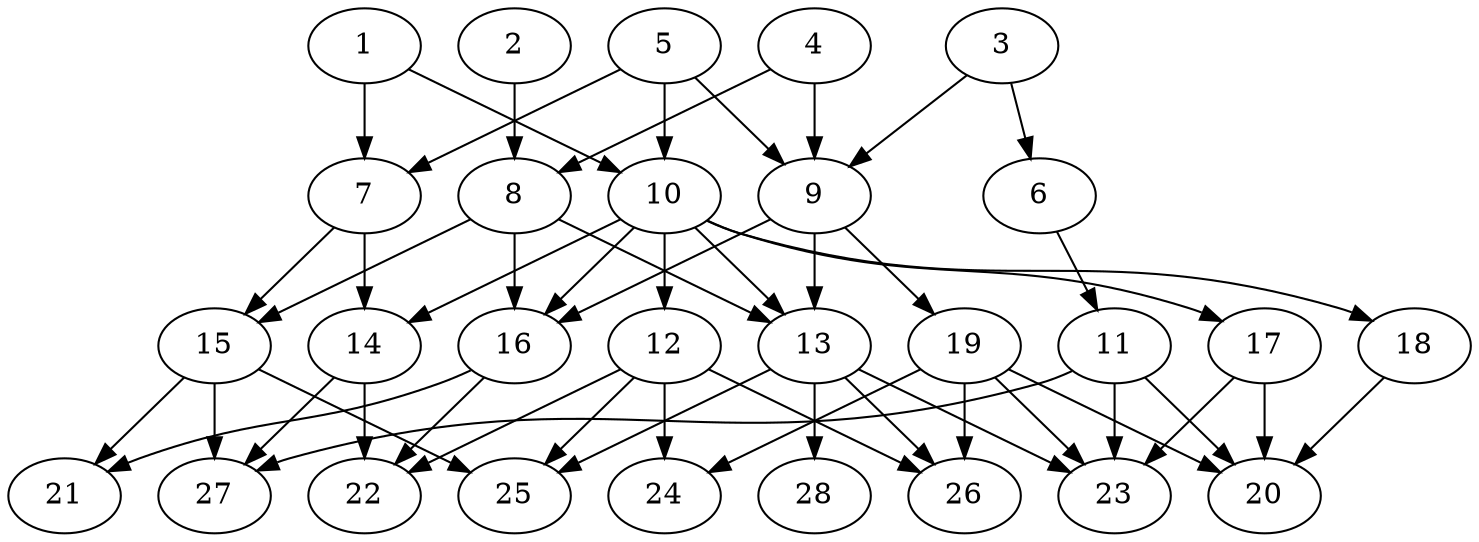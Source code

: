 // DAG (tier=2-normal, mode=data, n=28, ccr=0.413, fat=0.665, density=0.449, regular=0.545, jump=0.183, mindata=2097152, maxdata=16777216)
// DAG automatically generated by daggen at Sun Aug 24 16:33:34 2025
// /home/ermia/Project/Environments/daggen/bin/daggen --dot --ccr 0.413 --fat 0.665 --regular 0.545 --density 0.449 --jump 0.183 --mindata 2097152 --maxdata 16777216 -n 28 
digraph G {
  1 [size="4506377396745126400", alpha="0.15", expect_size="2253188698372563200"]
  1 -> 7 [size ="1642992972595200"]
  1 -> 10 [size ="1642992972595200"]
  2 [size="168300871848561824", alpha="0.20", expect_size="84150435924280912"]
  2 -> 8 [size ="169039854829568"]
  3 [size="855668245280438016", alpha="0.01", expect_size="427834122640219008"]
  3 -> 6 [size ="432693829435392"]
  3 -> 9 [size ="432693829435392"]
  4 [size="44919505574269648", alpha="0.12", expect_size="22459752787134824"]
  4 -> 8 [size ="1340456617115648"]
  4 -> 9 [size ="1340456617115648"]
  5 [size="401618539498429376", alpha="0.05", expect_size="200809269749214688"]
  5 -> 7 [size ="376677028855808"]
  5 -> 9 [size ="376677028855808"]
  5 -> 10 [size ="376677028855808"]
  6 [size="2999061749297984831488", alpha="0.11", expect_size="1499530874648992415744"]
  6 -> 11 [size ="1663720082112512"]
  7 [size="1011835185948405006336", alpha="0.12", expect_size="505917592974202503168"]
  7 -> 14 [size ="806299713404928"]
  7 -> 15 [size ="806299713404928"]
  8 [size="750650028456828160", alpha="0.07", expect_size="375325014228414080"]
  8 -> 13 [size ="725998865743872"]
  8 -> 15 [size ="725998865743872"]
  8 -> 16 [size ="725998865743872"]
  9 [size="3603353621072535", alpha="0.06", expect_size="1801676810536267"]
  9 -> 13 [size ="140462744666112"]
  9 -> 16 [size ="140462744666112"]
  9 -> 19 [size ="140462744666112"]
  10 [size="19993022964846020", alpha="0.19", expect_size="9996511482423010"]
  10 -> 12 [size ="885977337823232"]
  10 -> 13 [size ="885977337823232"]
  10 -> 14 [size ="885977337823232"]
  10 -> 16 [size ="885977337823232"]
  10 -> 17 [size ="885977337823232"]
  10 -> 18 [size ="885977337823232"]
  11 [size="1811212499744674304", alpha="0.13", expect_size="905606249872337152"]
  11 -> 20 [size ="1843653509120000"]
  11 -> 23 [size ="1843653509120000"]
  11 -> 27 [size ="1843653509120000"]
  12 [size="1764640738016623591424", alpha="0.00", expect_size="882320369008311795712"]
  12 -> 22 [size ="1168227757457408"]
  12 -> 24 [size ="1168227757457408"]
  12 -> 25 [size ="1168227757457408"]
  12 -> 26 [size ="1168227757457408"]
  13 [size="1213100795807982592", alpha="0.07", expect_size="606550397903991296"]
  13 -> 23 [size ="685682141954048"]
  13 -> 25 [size ="685682141954048"]
  13 -> 26 [size ="685682141954048"]
  13 -> 28 [size ="685682141954048"]
  14 [size="815928400005941632", alpha="0.02", expect_size="407964200002970816"]
  14 -> 22 [size ="896873057484800"]
  14 -> 27 [size ="896873057484800"]
  15 [size="1917260803503520512", alpha="0.02", expect_size="958630401751760256"]
  15 -> 21 [size ="994457264586752"]
  15 -> 25 [size ="994457264586752"]
  15 -> 27 [size ="994457264586752"]
  16 [size="4922865518155097088", alpha="0.20", expect_size="2461432759077548544"]
  16 -> 21 [size ="1691717161975808"]
  16 -> 22 [size ="1691717161975808"]
  17 [size="490546682150367680", alpha="0.17", expect_size="245273341075183840"]
  17 -> 20 [size ="285804647677952"]
  17 -> 23 [size ="285804647677952"]
  18 [size="63583728660611856", alpha="0.14", expect_size="31791864330305928"]
  18 -> 20 [size ="1526107106967552"]
  19 [size="2876820757271130669056", alpha="0.10", expect_size="1438410378635565334528"]
  19 -> 20 [size ="1618198730375168"]
  19 -> 23 [size ="1618198730375168"]
  19 -> 24 [size ="1618198730375168"]
  19 -> 26 [size ="1618198730375168"]
  20 [size="4181523076947732594688", alpha="0.09", expect_size="2090761538473866297344"]
  21 [size="44476250365886464000", alpha="0.14", expect_size="22238125182943232000"]
  22 [size="4402170968332566528000", alpha="0.12", expect_size="2201085484166283264000"]
  23 [size="9232322839217608", alpha="0.02", expect_size="4616161419608804"]
  24 [size="11915261672794674", alpha="0.15", expect_size="5957630836397337"]
  25 [size="1984476268505650429952", alpha="0.10", expect_size="992238134252825214976"]
  26 [size="2877915358567248896", alpha="0.16", expect_size="1438957679283624448"]
  27 [size="159351409805850336", alpha="0.01", expect_size="79675704902925168"]
  28 [size="34496215612796174336", alpha="0.04", expect_size="17248107806398087168"]
}